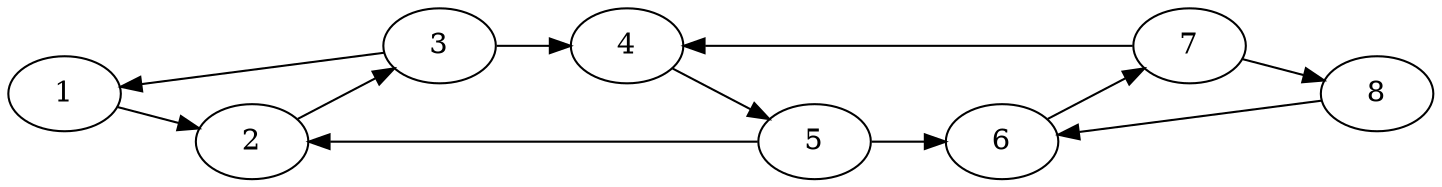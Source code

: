 digraph G {
rankdir="LR";
1 [
	pos="0.6,0!"
]
2 [
	pos="2,-1!"
]
3 [
	pos="2,1!"
]
4 [
	pos="4,-1!"
]
5 [
	pos="4,1!"
]
6 [
	pos="6,-1!"
]
7 [
	pos="6,1!"
]
8 [
	pos="7.4,0!"
]
1 -> 2
2 -> 3
3 -> 1
3 -> 4
5 -> 2
4 -> 5
5 -> 6
6 -> 7
7 -> 4
7 -> 8
8 -> 6
}
